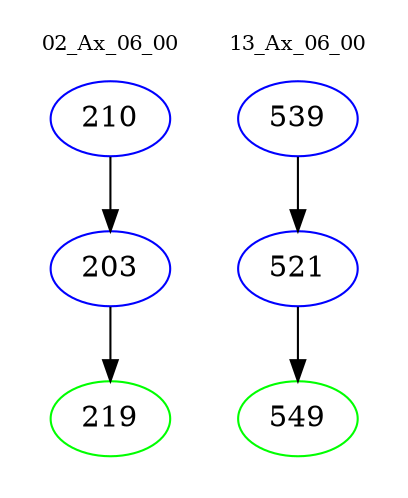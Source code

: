 digraph{
subgraph cluster_0 {
color = white
label = "02_Ax_06_00";
fontsize=10;
T0_210 [label="210", color="blue"]
T0_210 -> T0_203 [color="black"]
T0_203 [label="203", color="blue"]
T0_203 -> T0_219 [color="black"]
T0_219 [label="219", color="green"]
}
subgraph cluster_1 {
color = white
label = "13_Ax_06_00";
fontsize=10;
T1_539 [label="539", color="blue"]
T1_539 -> T1_521 [color="black"]
T1_521 [label="521", color="blue"]
T1_521 -> T1_549 [color="black"]
T1_549 [label="549", color="green"]
}
}
